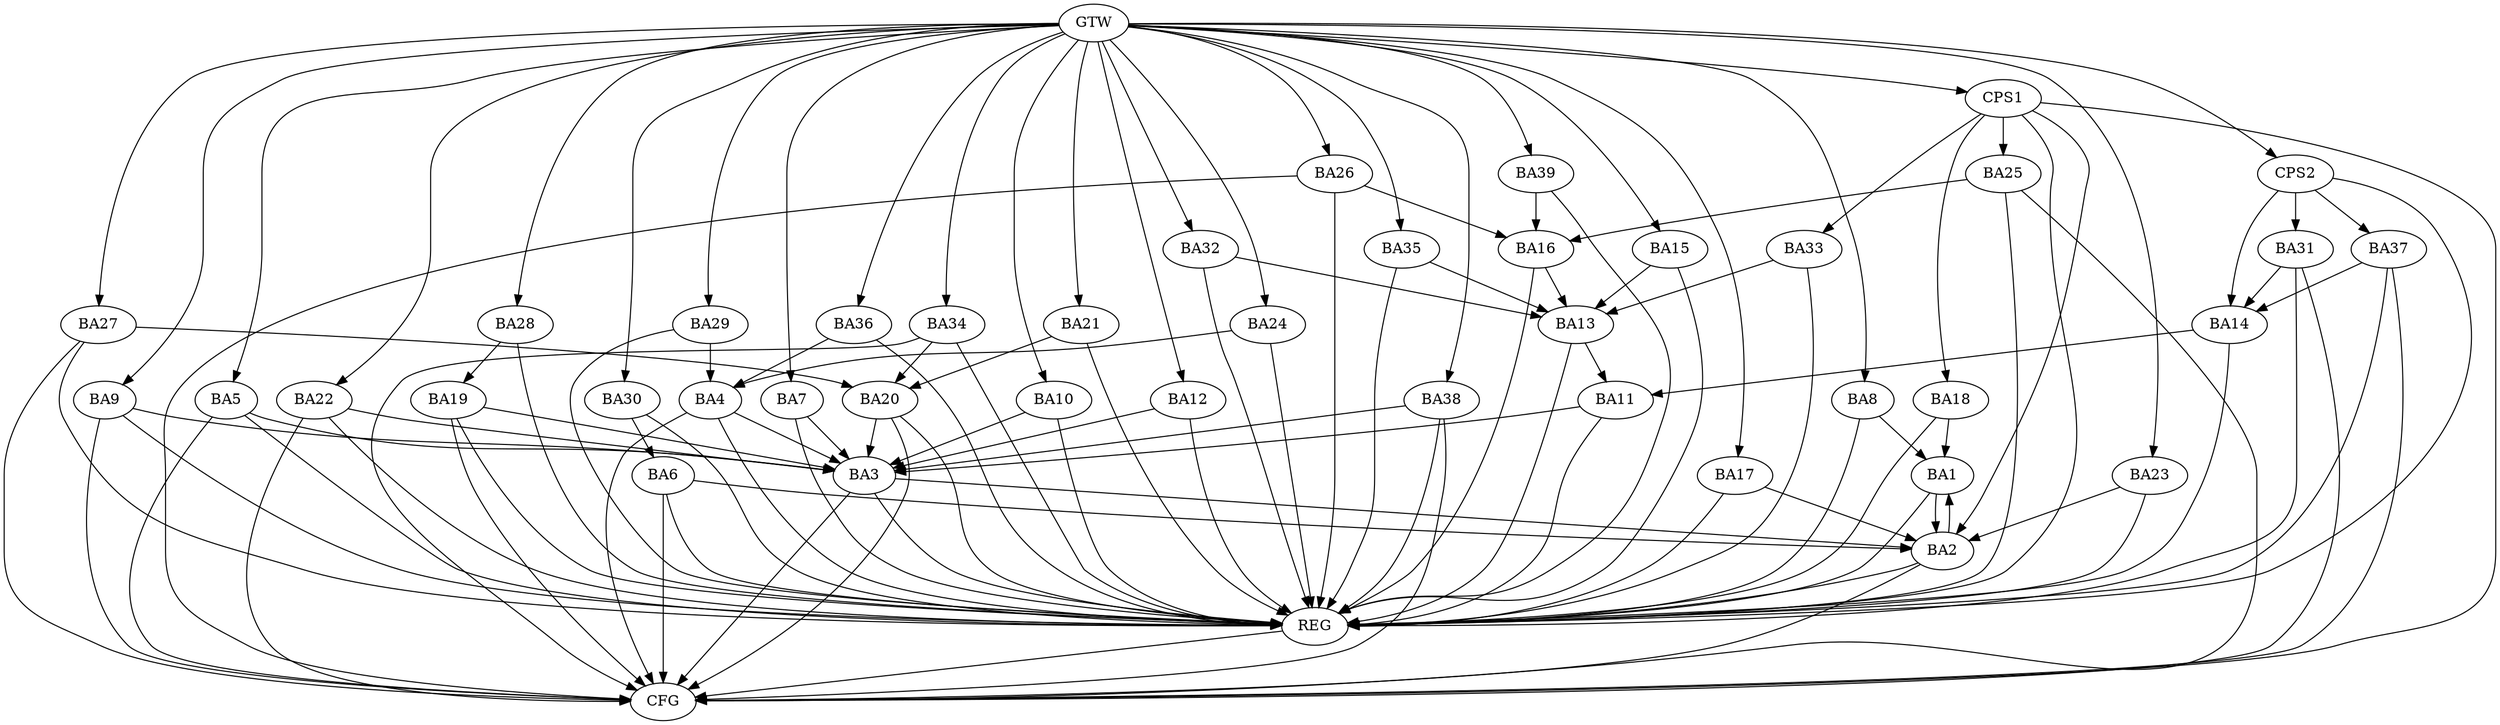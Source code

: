 strict digraph G {
  BA1 [ label="BA1" ];
  BA2 [ label="BA2" ];
  BA3 [ label="BA3" ];
  BA4 [ label="BA4" ];
  BA5 [ label="BA5" ];
  BA6 [ label="BA6" ];
  BA7 [ label="BA7" ];
  BA8 [ label="BA8" ];
  BA9 [ label="BA9" ];
  BA10 [ label="BA10" ];
  BA11 [ label="BA11" ];
  BA12 [ label="BA12" ];
  BA13 [ label="BA13" ];
  BA14 [ label="BA14" ];
  BA15 [ label="BA15" ];
  BA16 [ label="BA16" ];
  BA17 [ label="BA17" ];
  BA18 [ label="BA18" ];
  BA19 [ label="BA19" ];
  BA20 [ label="BA20" ];
  BA21 [ label="BA21" ];
  BA22 [ label="BA22" ];
  BA23 [ label="BA23" ];
  BA24 [ label="BA24" ];
  BA25 [ label="BA25" ];
  BA26 [ label="BA26" ];
  BA27 [ label="BA27" ];
  BA28 [ label="BA28" ];
  BA29 [ label="BA29" ];
  BA30 [ label="BA30" ];
  BA31 [ label="BA31" ];
  BA32 [ label="BA32" ];
  BA33 [ label="BA33" ];
  BA34 [ label="BA34" ];
  BA35 [ label="BA35" ];
  BA36 [ label="BA36" ];
  BA37 [ label="BA37" ];
  BA38 [ label="BA38" ];
  BA39 [ label="BA39" ];
  CPS1 [ label="CPS1" ];
  CPS2 [ label="CPS2" ];
  GTW [ label="GTW" ];
  REG [ label="REG" ];
  CFG [ label="CFG" ];
  BA1 -> BA2;
  BA2 -> BA1;
  BA3 -> BA2;
  BA4 -> BA3;
  BA5 -> BA3;
  BA6 -> BA2;
  BA7 -> BA3;
  BA8 -> BA1;
  BA9 -> BA3;
  BA10 -> BA3;
  BA11 -> BA3;
  BA12 -> BA3;
  BA13 -> BA11;
  BA14 -> BA11;
  BA15 -> BA13;
  BA16 -> BA13;
  BA17 -> BA2;
  BA18 -> BA1;
  BA19 -> BA3;
  BA20 -> BA3;
  BA21 -> BA20;
  BA22 -> BA3;
  BA23 -> BA2;
  BA24 -> BA4;
  BA25 -> BA16;
  BA26 -> BA16;
  BA27 -> BA20;
  BA28 -> BA19;
  BA29 -> BA4;
  BA30 -> BA6;
  BA31 -> BA14;
  BA32 -> BA13;
  BA33 -> BA13;
  BA34 -> BA20;
  BA35 -> BA13;
  BA36 -> BA4;
  BA37 -> BA14;
  BA38 -> BA3;
  BA39 -> BA16;
  CPS1 -> BA33;
  CPS1 -> BA2;
  CPS1 -> BA18;
  CPS1 -> BA25;
  CPS2 -> BA14;
  CPS2 -> BA31;
  CPS2 -> BA37;
  GTW -> BA5;
  GTW -> BA7;
  GTW -> BA8;
  GTW -> BA9;
  GTW -> BA10;
  GTW -> BA12;
  GTW -> BA15;
  GTW -> BA17;
  GTW -> BA21;
  GTW -> BA22;
  GTW -> BA23;
  GTW -> BA24;
  GTW -> BA26;
  GTW -> BA27;
  GTW -> BA28;
  GTW -> BA29;
  GTW -> BA30;
  GTW -> BA32;
  GTW -> BA34;
  GTW -> BA35;
  GTW -> BA36;
  GTW -> BA38;
  GTW -> BA39;
  GTW -> CPS1;
  GTW -> CPS2;
  BA1 -> REG;
  BA2 -> REG;
  BA3 -> REG;
  BA4 -> REG;
  BA5 -> REG;
  BA6 -> REG;
  BA7 -> REG;
  BA8 -> REG;
  BA9 -> REG;
  BA10 -> REG;
  BA11 -> REG;
  BA12 -> REG;
  BA13 -> REG;
  BA14 -> REG;
  BA15 -> REG;
  BA16 -> REG;
  BA17 -> REG;
  BA18 -> REG;
  BA19 -> REG;
  BA20 -> REG;
  BA21 -> REG;
  BA22 -> REG;
  BA23 -> REG;
  BA24 -> REG;
  BA25 -> REG;
  BA26 -> REG;
  BA27 -> REG;
  BA28 -> REG;
  BA29 -> REG;
  BA30 -> REG;
  BA31 -> REG;
  BA32 -> REG;
  BA33 -> REG;
  BA34 -> REG;
  BA35 -> REG;
  BA36 -> REG;
  BA37 -> REG;
  BA38 -> REG;
  BA39 -> REG;
  CPS1 -> REG;
  CPS2 -> REG;
  BA26 -> CFG;
  BA4 -> CFG;
  BA19 -> CFG;
  BA20 -> CFG;
  BA38 -> CFG;
  BA27 -> CFG;
  CPS1 -> CFG;
  BA25 -> CFG;
  BA37 -> CFG;
  BA2 -> CFG;
  BA9 -> CFG;
  BA34 -> CFG;
  BA6 -> CFG;
  BA5 -> CFG;
  BA22 -> CFG;
  BA3 -> CFG;
  BA31 -> CFG;
  REG -> CFG;
}
